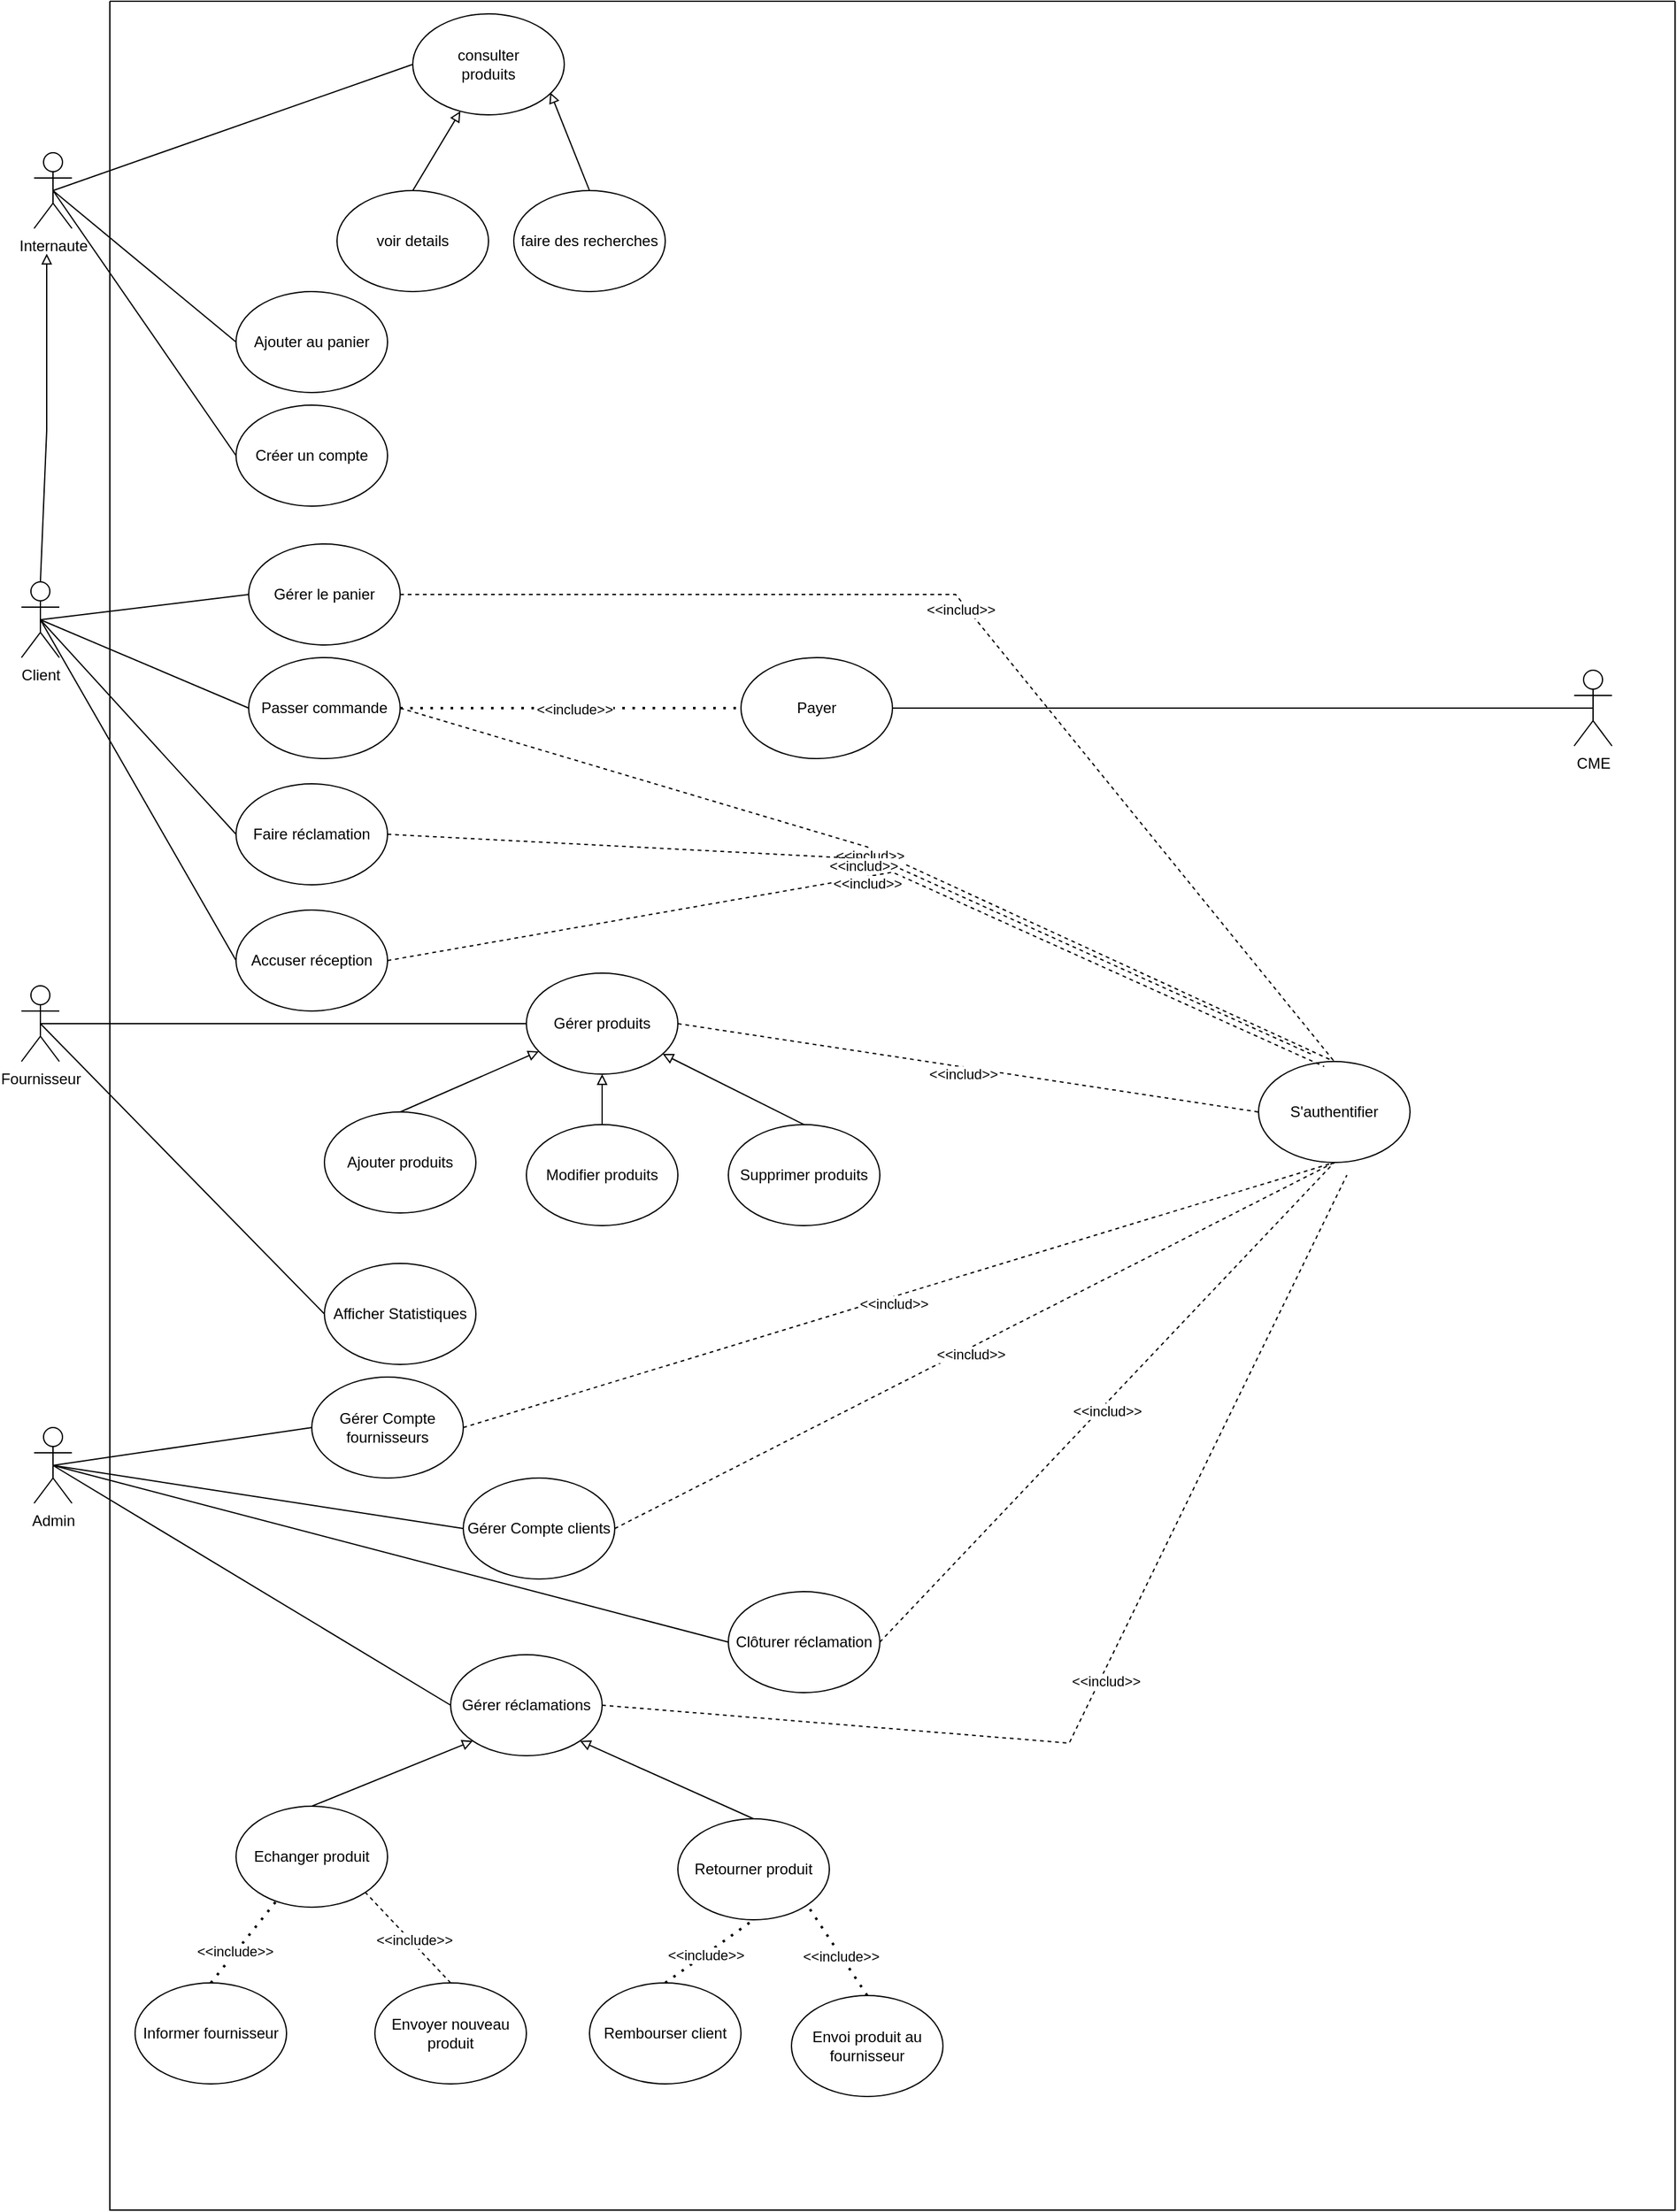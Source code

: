 <mxfile version="22.1.4" type="github">
  <diagram name="Page-1" id="oSkI7o74Egwjm346aygg">
    <mxGraphModel dx="2773" dy="1490" grid="1" gridSize="10" guides="1" tooltips="1" connect="1" arrows="1" fold="1" page="1" pageScale="1" pageWidth="827" pageHeight="1169" math="0" shadow="0">
      <root>
        <mxCell id="0" />
        <mxCell id="1" parent="0" />
        <mxCell id="W1fOU64A9pmHf4k5eXuj-1" value="Internaute" style="shape=umlActor;verticalLabelPosition=bottom;verticalAlign=top;html=1;outlineConnect=0;" vertex="1" parent="1">
          <mxGeometry x="130" y="300" width="30" height="60" as="geometry" />
        </mxCell>
        <mxCell id="W1fOU64A9pmHf4k5eXuj-2" value="consulter&lt;br&gt;produits" style="ellipse;whiteSpace=wrap;html=1;" vertex="1" parent="1">
          <mxGeometry x="430" y="190" width="120" height="80" as="geometry" />
        </mxCell>
        <mxCell id="W1fOU64A9pmHf4k5eXuj-3" value="voir details" style="ellipse;whiteSpace=wrap;html=1;" vertex="1" parent="1">
          <mxGeometry x="370" y="330" width="120" height="80" as="geometry" />
        </mxCell>
        <mxCell id="W1fOU64A9pmHf4k5eXuj-4" value="faire des recherches" style="ellipse;whiteSpace=wrap;html=1;" vertex="1" parent="1">
          <mxGeometry x="510" y="330" width="120" height="80" as="geometry" />
        </mxCell>
        <mxCell id="W1fOU64A9pmHf4k5eXuj-7" value="Client" style="shape=umlActor;verticalLabelPosition=bottom;verticalAlign=top;html=1;outlineConnect=0;" vertex="1" parent="1">
          <mxGeometry x="120" y="640" width="30" height="60" as="geometry" />
        </mxCell>
        <mxCell id="W1fOU64A9pmHf4k5eXuj-8" value="Ajouter au panier" style="ellipse;whiteSpace=wrap;html=1;" vertex="1" parent="1">
          <mxGeometry x="290" y="410" width="120" height="80" as="geometry" />
        </mxCell>
        <mxCell id="W1fOU64A9pmHf4k5eXuj-10" value="" style="endArrow=none;html=1;rounded=0;exitX=0.5;exitY=0.5;exitDx=0;exitDy=0;exitPerimeter=0;entryX=0;entryY=0.5;entryDx=0;entryDy=0;" edge="1" parent="1" source="W1fOU64A9pmHf4k5eXuj-1" target="W1fOU64A9pmHf4k5eXuj-2">
          <mxGeometry width="50" height="50" relative="1" as="geometry">
            <mxPoint x="420" y="430" as="sourcePoint" />
            <mxPoint x="470" y="380" as="targetPoint" />
          </mxGeometry>
        </mxCell>
        <mxCell id="W1fOU64A9pmHf4k5eXuj-11" value="" style="endArrow=none;html=1;rounded=0;exitX=0.5;exitY=0.5;exitDx=0;exitDy=0;exitPerimeter=0;entryX=0;entryY=0.5;entryDx=0;entryDy=0;" edge="1" parent="1" source="W1fOU64A9pmHf4k5eXuj-1" target="W1fOU64A9pmHf4k5eXuj-8">
          <mxGeometry width="50" height="50" relative="1" as="geometry">
            <mxPoint x="420" y="500" as="sourcePoint" />
            <mxPoint x="470" y="450" as="targetPoint" />
          </mxGeometry>
        </mxCell>
        <mxCell id="W1fOU64A9pmHf4k5eXuj-12" value="Créer un compte" style="ellipse;whiteSpace=wrap;html=1;" vertex="1" parent="1">
          <mxGeometry x="290" y="500" width="120" height="80" as="geometry" />
        </mxCell>
        <mxCell id="W1fOU64A9pmHf4k5eXuj-14" value="" style="endArrow=none;html=1;rounded=0;entryX=0.5;entryY=0.5;entryDx=0;entryDy=0;entryPerimeter=0;exitX=0;exitY=0.5;exitDx=0;exitDy=0;" edge="1" parent="1" source="W1fOU64A9pmHf4k5eXuj-12" target="W1fOU64A9pmHf4k5eXuj-1">
          <mxGeometry width="50" height="50" relative="1" as="geometry">
            <mxPoint x="420" y="430" as="sourcePoint" />
            <mxPoint x="470" y="380" as="targetPoint" />
          </mxGeometry>
        </mxCell>
        <mxCell id="W1fOU64A9pmHf4k5eXuj-16" value="Gérer le panier" style="ellipse;whiteSpace=wrap;html=1;" vertex="1" parent="1">
          <mxGeometry x="300" y="610" width="120" height="80" as="geometry" />
        </mxCell>
        <mxCell id="W1fOU64A9pmHf4k5eXuj-18" value="Passer commande" style="ellipse;whiteSpace=wrap;html=1;" vertex="1" parent="1">
          <mxGeometry x="300" y="700" width="120" height="80" as="geometry" />
        </mxCell>
        <mxCell id="W1fOU64A9pmHf4k5eXuj-19" value="Payer" style="ellipse;whiteSpace=wrap;html=1;" vertex="1" parent="1">
          <mxGeometry x="690" y="700" width="120" height="80" as="geometry" />
        </mxCell>
        <mxCell id="W1fOU64A9pmHf4k5eXuj-20" value="CME" style="shape=umlActor;verticalLabelPosition=bottom;verticalAlign=top;html=1;outlineConnect=0;" vertex="1" parent="1">
          <mxGeometry x="1350" y="710" width="30" height="60" as="geometry" />
        </mxCell>
        <mxCell id="W1fOU64A9pmHf4k5eXuj-21" value="" style="endArrow=none;dashed=1;html=1;dashPattern=1 3;strokeWidth=2;rounded=0;exitX=1;exitY=0.5;exitDx=0;exitDy=0;entryX=0;entryY=0.5;entryDx=0;entryDy=0;" edge="1" parent="1" source="W1fOU64A9pmHf4k5eXuj-18" target="W1fOU64A9pmHf4k5eXuj-19">
          <mxGeometry width="50" height="50" relative="1" as="geometry">
            <mxPoint x="440" y="690" as="sourcePoint" />
            <mxPoint x="490" y="640" as="targetPoint" />
          </mxGeometry>
        </mxCell>
        <mxCell id="W1fOU64A9pmHf4k5eXuj-22" value="&amp;lt;&amp;lt;include&amp;gt;&amp;gt;" style="edgeLabel;html=1;align=center;verticalAlign=middle;resizable=0;points=[];" vertex="1" connectable="0" parent="W1fOU64A9pmHf4k5eXuj-21">
          <mxGeometry x="0.02" y="-1" relative="1" as="geometry">
            <mxPoint as="offset" />
          </mxGeometry>
        </mxCell>
        <mxCell id="W1fOU64A9pmHf4k5eXuj-23" value="" style="endArrow=none;html=1;rounded=0;exitX=1;exitY=0.5;exitDx=0;exitDy=0;entryX=0.5;entryY=0.5;entryDx=0;entryDy=0;entryPerimeter=0;" edge="1" parent="1" source="W1fOU64A9pmHf4k5eXuj-19" target="W1fOU64A9pmHf4k5eXuj-20">
          <mxGeometry width="50" height="50" relative="1" as="geometry">
            <mxPoint x="440" y="690" as="sourcePoint" />
            <mxPoint x="490" y="640" as="targetPoint" />
          </mxGeometry>
        </mxCell>
        <mxCell id="W1fOU64A9pmHf4k5eXuj-24" value="" style="endArrow=block;html=1;rounded=0;exitX=0.5;exitY=0;exitDx=0;exitDy=0;endFill=0;exitPerimeter=0;" edge="1" parent="1" source="W1fOU64A9pmHf4k5eXuj-7">
          <mxGeometry width="50" height="50" relative="1" as="geometry">
            <mxPoint x="140" y="560" as="sourcePoint" />
            <mxPoint x="140" y="380" as="targetPoint" />
            <Array as="points">
              <mxPoint x="140" y="520" />
            </Array>
          </mxGeometry>
        </mxCell>
        <mxCell id="W1fOU64A9pmHf4k5eXuj-25" value="Faire réclamation" style="ellipse;whiteSpace=wrap;html=1;" vertex="1" parent="1">
          <mxGeometry x="290" y="800" width="120" height="80" as="geometry" />
        </mxCell>
        <mxCell id="W1fOU64A9pmHf4k5eXuj-26" value="Fournisseur" style="shape=umlActor;verticalLabelPosition=bottom;verticalAlign=top;html=1;outlineConnect=0;" vertex="1" parent="1">
          <mxGeometry x="120" y="960" width="30" height="60" as="geometry" />
        </mxCell>
        <mxCell id="W1fOU64A9pmHf4k5eXuj-27" value="Gérer produits" style="ellipse;whiteSpace=wrap;html=1;" vertex="1" parent="1">
          <mxGeometry x="520" y="950" width="120" height="80" as="geometry" />
        </mxCell>
        <mxCell id="W1fOU64A9pmHf4k5eXuj-28" value="Ajouter produits" style="ellipse;whiteSpace=wrap;html=1;" vertex="1" parent="1">
          <mxGeometry x="360" y="1060" width="120" height="80" as="geometry" />
        </mxCell>
        <mxCell id="W1fOU64A9pmHf4k5eXuj-29" value="Modifier produits" style="ellipse;whiteSpace=wrap;html=1;" vertex="1" parent="1">
          <mxGeometry x="520" y="1070" width="120" height="80" as="geometry" />
        </mxCell>
        <mxCell id="W1fOU64A9pmHf4k5eXuj-30" value="Supprimer produits" style="ellipse;whiteSpace=wrap;html=1;" vertex="1" parent="1">
          <mxGeometry x="680" y="1070" width="120" height="80" as="geometry" />
        </mxCell>
        <mxCell id="W1fOU64A9pmHf4k5eXuj-31" value="" style="endArrow=block;html=1;rounded=0;exitX=0.5;exitY=0;exitDx=0;exitDy=0;endFill=0;" edge="1" parent="1" source="W1fOU64A9pmHf4k5eXuj-28" target="W1fOU64A9pmHf4k5eXuj-27">
          <mxGeometry width="50" height="50" relative="1" as="geometry">
            <mxPoint x="560" y="990" as="sourcePoint" />
            <mxPoint x="610" y="940" as="targetPoint" />
          </mxGeometry>
        </mxCell>
        <mxCell id="W1fOU64A9pmHf4k5eXuj-32" value="" style="endArrow=block;html=1;rounded=0;exitX=0.5;exitY=0;exitDx=0;exitDy=0;entryX=0.5;entryY=1;entryDx=0;entryDy=0;endFill=0;" edge="1" parent="1" source="W1fOU64A9pmHf4k5eXuj-29" target="W1fOU64A9pmHf4k5eXuj-27">
          <mxGeometry width="50" height="50" relative="1" as="geometry">
            <mxPoint x="560" y="990" as="sourcePoint" />
            <mxPoint x="610" y="940" as="targetPoint" />
          </mxGeometry>
        </mxCell>
        <mxCell id="W1fOU64A9pmHf4k5eXuj-33" value="" style="endArrow=block;html=1;rounded=0;exitX=0.5;exitY=0;exitDx=0;exitDy=0;endFill=0;" edge="1" parent="1" source="W1fOU64A9pmHf4k5eXuj-30" target="W1fOU64A9pmHf4k5eXuj-27">
          <mxGeometry width="50" height="50" relative="1" as="geometry">
            <mxPoint x="720" y="1060" as="sourcePoint" />
            <mxPoint x="610" y="940" as="targetPoint" />
          </mxGeometry>
        </mxCell>
        <mxCell id="W1fOU64A9pmHf4k5eXuj-34" value="" style="endArrow=none;html=1;rounded=0;exitX=0.5;exitY=0.5;exitDx=0;exitDy=0;exitPerimeter=0;entryX=0;entryY=0.5;entryDx=0;entryDy=0;" edge="1" parent="1" source="W1fOU64A9pmHf4k5eXuj-7" target="W1fOU64A9pmHf4k5eXuj-16">
          <mxGeometry width="50" height="50" relative="1" as="geometry">
            <mxPoint x="440" y="690" as="sourcePoint" />
            <mxPoint x="490" y="640" as="targetPoint" />
          </mxGeometry>
        </mxCell>
        <mxCell id="W1fOU64A9pmHf4k5eXuj-35" value="" style="endArrow=none;html=1;rounded=0;entryX=0;entryY=0.5;entryDx=0;entryDy=0;exitX=0.5;exitY=0.5;exitDx=0;exitDy=0;exitPerimeter=0;" edge="1" parent="1" source="W1fOU64A9pmHf4k5eXuj-7" target="W1fOU64A9pmHf4k5eXuj-18">
          <mxGeometry width="50" height="50" relative="1" as="geometry">
            <mxPoint x="140" y="670" as="sourcePoint" />
            <mxPoint x="490" y="640" as="targetPoint" />
          </mxGeometry>
        </mxCell>
        <mxCell id="W1fOU64A9pmHf4k5eXuj-36" value="" style="endArrow=none;html=1;rounded=0;entryX=0;entryY=0.5;entryDx=0;entryDy=0;exitX=0.5;exitY=0.5;exitDx=0;exitDy=0;exitPerimeter=0;" edge="1" parent="1" source="W1fOU64A9pmHf4k5eXuj-7" target="W1fOU64A9pmHf4k5eXuj-25">
          <mxGeometry width="50" height="50" relative="1" as="geometry">
            <mxPoint x="440" y="830" as="sourcePoint" />
            <mxPoint x="490" y="780" as="targetPoint" />
          </mxGeometry>
        </mxCell>
        <mxCell id="W1fOU64A9pmHf4k5eXuj-37" value="" style="endArrow=none;html=1;rounded=0;exitX=0.5;exitY=0.5;exitDx=0;exitDy=0;exitPerimeter=0;entryX=0;entryY=0.5;entryDx=0;entryDy=0;" edge="1" parent="1" source="W1fOU64A9pmHf4k5eXuj-26" target="W1fOU64A9pmHf4k5eXuj-27">
          <mxGeometry width="50" height="50" relative="1" as="geometry">
            <mxPoint x="430" y="1150" as="sourcePoint" />
            <mxPoint x="480" y="1100" as="targetPoint" />
          </mxGeometry>
        </mxCell>
        <mxCell id="W1fOU64A9pmHf4k5eXuj-38" value="" style="endArrow=block;html=1;rounded=0;entryX=0.908;entryY=0.779;entryDx=0;entryDy=0;entryPerimeter=0;exitX=0.5;exitY=0;exitDx=0;exitDy=0;endFill=0;" edge="1" parent="1" source="W1fOU64A9pmHf4k5eXuj-4" target="W1fOU64A9pmHf4k5eXuj-2">
          <mxGeometry width="50" height="50" relative="1" as="geometry">
            <mxPoint x="440" y="410" as="sourcePoint" />
            <mxPoint x="490" y="360" as="targetPoint" />
          </mxGeometry>
        </mxCell>
        <mxCell id="W1fOU64A9pmHf4k5eXuj-41" value="" style="endArrow=block;html=1;rounded=0;exitX=0.5;exitY=0;exitDx=0;exitDy=0;endFill=0;" edge="1" parent="1" source="W1fOU64A9pmHf4k5eXuj-3" target="W1fOU64A9pmHf4k5eXuj-2">
          <mxGeometry width="50" height="50" relative="1" as="geometry">
            <mxPoint x="440" y="410" as="sourcePoint" />
            <mxPoint x="490" y="360" as="targetPoint" />
          </mxGeometry>
        </mxCell>
        <mxCell id="W1fOU64A9pmHf4k5eXuj-42" value="Afficher Statistiques" style="ellipse;whiteSpace=wrap;html=1;" vertex="1" parent="1">
          <mxGeometry x="360" y="1180" width="120" height="80" as="geometry" />
        </mxCell>
        <mxCell id="W1fOU64A9pmHf4k5eXuj-43" value="" style="endArrow=none;html=1;rounded=0;exitX=0.5;exitY=0.5;exitDx=0;exitDy=0;exitPerimeter=0;entryX=0;entryY=0.5;entryDx=0;entryDy=0;" edge="1" parent="1" source="W1fOU64A9pmHf4k5eXuj-26" target="W1fOU64A9pmHf4k5eXuj-42">
          <mxGeometry width="50" height="50" relative="1" as="geometry">
            <mxPoint x="430" y="1080" as="sourcePoint" />
            <mxPoint x="480" y="1030" as="targetPoint" />
          </mxGeometry>
        </mxCell>
        <mxCell id="W1fOU64A9pmHf4k5eXuj-46" value="Admin" style="shape=umlActor;verticalLabelPosition=bottom;verticalAlign=top;html=1;outlineConnect=0;" vertex="1" parent="1">
          <mxGeometry x="130" y="1310" width="30" height="60" as="geometry" />
        </mxCell>
        <mxCell id="W1fOU64A9pmHf4k5eXuj-47" value="Gérer Compte fournisseurs" style="ellipse;whiteSpace=wrap;html=1;" vertex="1" parent="1">
          <mxGeometry x="350" y="1270" width="120" height="80" as="geometry" />
        </mxCell>
        <mxCell id="W1fOU64A9pmHf4k5eXuj-48" value="Gérer Compte clients" style="ellipse;whiteSpace=wrap;html=1;" vertex="1" parent="1">
          <mxGeometry x="470" y="1350" width="120" height="80" as="geometry" />
        </mxCell>
        <mxCell id="W1fOU64A9pmHf4k5eXuj-49" value="" style="endArrow=none;html=1;rounded=0;entryX=0;entryY=0.5;entryDx=0;entryDy=0;exitX=0.5;exitY=0.5;exitDx=0;exitDy=0;exitPerimeter=0;" edge="1" parent="1" source="W1fOU64A9pmHf4k5eXuj-46" target="W1fOU64A9pmHf4k5eXuj-47">
          <mxGeometry width="50" height="50" relative="1" as="geometry">
            <mxPoint x="440" y="1330" as="sourcePoint" />
            <mxPoint x="490" y="1280" as="targetPoint" />
          </mxGeometry>
        </mxCell>
        <mxCell id="W1fOU64A9pmHf4k5eXuj-50" value="" style="endArrow=none;html=1;rounded=0;exitX=0.5;exitY=0.5;exitDx=0;exitDy=0;exitPerimeter=0;entryX=0;entryY=0.5;entryDx=0;entryDy=0;" edge="1" parent="1" source="W1fOU64A9pmHf4k5eXuj-46" target="W1fOU64A9pmHf4k5eXuj-48">
          <mxGeometry width="50" height="50" relative="1" as="geometry">
            <mxPoint x="440" y="1330" as="sourcePoint" />
            <mxPoint x="490" y="1280" as="targetPoint" />
          </mxGeometry>
        </mxCell>
        <mxCell id="W1fOU64A9pmHf4k5eXuj-51" value="Gérer réclamations" style="ellipse;whiteSpace=wrap;html=1;" vertex="1" parent="1">
          <mxGeometry x="460" y="1490" width="120" height="80" as="geometry" />
        </mxCell>
        <mxCell id="W1fOU64A9pmHf4k5eXuj-52" value="Echanger produit" style="ellipse;whiteSpace=wrap;html=1;" vertex="1" parent="1">
          <mxGeometry x="290" y="1610" width="120" height="80" as="geometry" />
        </mxCell>
        <mxCell id="W1fOU64A9pmHf4k5eXuj-53" value="Retourner produit" style="ellipse;whiteSpace=wrap;html=1;" vertex="1" parent="1">
          <mxGeometry x="640" y="1620" width="120" height="80" as="geometry" />
        </mxCell>
        <mxCell id="W1fOU64A9pmHf4k5eXuj-54" value="" style="endArrow=block;html=1;rounded=0;exitX=0.5;exitY=0;exitDx=0;exitDy=0;entryX=0;entryY=1;entryDx=0;entryDy=0;endFill=0;" edge="1" parent="1" source="W1fOU64A9pmHf4k5eXuj-52" target="W1fOU64A9pmHf4k5eXuj-51">
          <mxGeometry width="50" height="50" relative="1" as="geometry">
            <mxPoint x="440" y="1610" as="sourcePoint" />
            <mxPoint x="490" y="1560" as="targetPoint" />
          </mxGeometry>
        </mxCell>
        <mxCell id="W1fOU64A9pmHf4k5eXuj-55" value="" style="endArrow=block;html=1;rounded=0;exitX=0.5;exitY=0;exitDx=0;exitDy=0;entryX=1;entryY=1;entryDx=0;entryDy=0;endFill=0;" edge="1" parent="1" source="W1fOU64A9pmHf4k5eXuj-53" target="W1fOU64A9pmHf4k5eXuj-51">
          <mxGeometry width="50" height="50" relative="1" as="geometry">
            <mxPoint x="440" y="1610" as="sourcePoint" />
            <mxPoint x="490" y="1560" as="targetPoint" />
          </mxGeometry>
        </mxCell>
        <mxCell id="W1fOU64A9pmHf4k5eXuj-56" value="Informer fournisseur" style="ellipse;whiteSpace=wrap;html=1;" vertex="1" parent="1">
          <mxGeometry x="210" y="1750" width="120" height="80" as="geometry" />
        </mxCell>
        <mxCell id="W1fOU64A9pmHf4k5eXuj-57" value="Envoyer nouveau produit" style="ellipse;whiteSpace=wrap;html=1;" vertex="1" parent="1">
          <mxGeometry x="400" y="1750" width="120" height="80" as="geometry" />
        </mxCell>
        <mxCell id="W1fOU64A9pmHf4k5eXuj-58" value="" style="endArrow=none;html=1;rounded=0;entryX=1;entryY=1;entryDx=0;entryDy=0;exitX=0.5;exitY=0;exitDx=0;exitDy=0;dashed=1;" edge="1" parent="1" source="W1fOU64A9pmHf4k5eXuj-57" target="W1fOU64A9pmHf4k5eXuj-52">
          <mxGeometry width="50" height="50" relative="1" as="geometry">
            <mxPoint x="440" y="1820" as="sourcePoint" />
            <mxPoint x="490" y="1770" as="targetPoint" />
          </mxGeometry>
        </mxCell>
        <mxCell id="W1fOU64A9pmHf4k5eXuj-59" value="&amp;lt;&amp;lt;include&amp;gt;&amp;gt;" style="edgeLabel;html=1;align=center;verticalAlign=middle;resizable=0;points=[];" vertex="1" connectable="0" parent="W1fOU64A9pmHf4k5eXuj-58">
          <mxGeometry x="-0.096" y="-2" relative="1" as="geometry">
            <mxPoint as="offset" />
          </mxGeometry>
        </mxCell>
        <mxCell id="W1fOU64A9pmHf4k5eXuj-60" value="" style="endArrow=none;dashed=1;html=1;dashPattern=1 3;strokeWidth=2;rounded=0;exitX=0.5;exitY=0;exitDx=0;exitDy=0;" edge="1" parent="1" source="W1fOU64A9pmHf4k5eXuj-56" target="W1fOU64A9pmHf4k5eXuj-52">
          <mxGeometry width="50" height="50" relative="1" as="geometry">
            <mxPoint x="370" y="1790" as="sourcePoint" />
            <mxPoint x="490" y="1770" as="targetPoint" />
          </mxGeometry>
        </mxCell>
        <mxCell id="W1fOU64A9pmHf4k5eXuj-61" value="&amp;lt;&amp;lt;include&amp;gt;&amp;gt;" style="edgeLabel;html=1;align=center;verticalAlign=middle;resizable=0;points=[];" vertex="1" connectable="0" parent="W1fOU64A9pmHf4k5eXuj-60">
          <mxGeometry x="-0.222" y="1" relative="1" as="geometry">
            <mxPoint as="offset" />
          </mxGeometry>
        </mxCell>
        <mxCell id="W1fOU64A9pmHf4k5eXuj-62" value="Rembourser client" style="ellipse;whiteSpace=wrap;html=1;" vertex="1" parent="1">
          <mxGeometry x="570" y="1750" width="120" height="80" as="geometry" />
        </mxCell>
        <mxCell id="W1fOU64A9pmHf4k5eXuj-63" value="Envoi produit au fournisseur" style="ellipse;whiteSpace=wrap;html=1;" vertex="1" parent="1">
          <mxGeometry x="730" y="1760" width="120" height="80" as="geometry" />
        </mxCell>
        <mxCell id="W1fOU64A9pmHf4k5eXuj-64" value="" style="endArrow=none;dashed=1;html=1;dashPattern=1 3;strokeWidth=2;rounded=0;entryX=0.5;entryY=1;entryDx=0;entryDy=0;exitX=0.5;exitY=0;exitDx=0;exitDy=0;" edge="1" parent="1" source="W1fOU64A9pmHf4k5eXuj-62" target="W1fOU64A9pmHf4k5eXuj-53">
          <mxGeometry width="50" height="50" relative="1" as="geometry">
            <mxPoint x="440" y="1750" as="sourcePoint" />
            <mxPoint x="490" y="1700" as="targetPoint" />
          </mxGeometry>
        </mxCell>
        <mxCell id="W1fOU64A9pmHf4k5eXuj-65" value="&amp;lt;&amp;lt;include&amp;gt;&amp;gt;" style="edgeLabel;html=1;align=center;verticalAlign=middle;resizable=0;points=[];" vertex="1" connectable="0" parent="W1fOU64A9pmHf4k5eXuj-64">
          <mxGeometry x="-0.1" relative="1" as="geometry">
            <mxPoint as="offset" />
          </mxGeometry>
        </mxCell>
        <mxCell id="W1fOU64A9pmHf4k5eXuj-66" value="" style="endArrow=none;dashed=1;html=1;dashPattern=1 3;strokeWidth=2;rounded=0;entryX=1;entryY=1;entryDx=0;entryDy=0;exitX=0.5;exitY=0;exitDx=0;exitDy=0;" edge="1" parent="1" source="W1fOU64A9pmHf4k5eXuj-63" target="W1fOU64A9pmHf4k5eXuj-53">
          <mxGeometry width="50" height="50" relative="1" as="geometry">
            <mxPoint x="440" y="1750" as="sourcePoint" />
            <mxPoint x="490" y="1700" as="targetPoint" />
          </mxGeometry>
        </mxCell>
        <mxCell id="W1fOU64A9pmHf4k5eXuj-67" value="&amp;lt;&amp;lt;include&amp;gt;&amp;gt;" style="edgeLabel;html=1;align=center;verticalAlign=middle;resizable=0;points=[];" vertex="1" connectable="0" parent="W1fOU64A9pmHf4k5eXuj-66">
          <mxGeometry x="-0.117" relative="1" as="geometry">
            <mxPoint as="offset" />
          </mxGeometry>
        </mxCell>
        <mxCell id="W1fOU64A9pmHf4k5eXuj-68" value="" style="endArrow=none;html=1;rounded=0;exitX=0.5;exitY=0.5;exitDx=0;exitDy=0;exitPerimeter=0;entryX=0;entryY=0.5;entryDx=0;entryDy=0;" edge="1" parent="1" source="W1fOU64A9pmHf4k5eXuj-46" target="W1fOU64A9pmHf4k5eXuj-51">
          <mxGeometry width="50" height="50" relative="1" as="geometry">
            <mxPoint x="440" y="1470" as="sourcePoint" />
            <mxPoint x="490" y="1420" as="targetPoint" />
          </mxGeometry>
        </mxCell>
        <mxCell id="W1fOU64A9pmHf4k5eXuj-69" value="Clôturer réclamation" style="ellipse;whiteSpace=wrap;html=1;" vertex="1" parent="1">
          <mxGeometry x="680" y="1440" width="120" height="80" as="geometry" />
        </mxCell>
        <mxCell id="W1fOU64A9pmHf4k5eXuj-70" value="Accuser réception" style="ellipse;whiteSpace=wrap;html=1;" vertex="1" parent="1">
          <mxGeometry x="290" y="900" width="120" height="80" as="geometry" />
        </mxCell>
        <mxCell id="W1fOU64A9pmHf4k5eXuj-71" value="" style="endArrow=none;html=1;rounded=0;entryX=0.5;entryY=0.5;entryDx=0;entryDy=0;entryPerimeter=0;exitX=0;exitY=0.5;exitDx=0;exitDy=0;" edge="1" parent="1" source="W1fOU64A9pmHf4k5eXuj-70" target="W1fOU64A9pmHf4k5eXuj-7">
          <mxGeometry width="50" height="50" relative="1" as="geometry">
            <mxPoint x="440" y="970" as="sourcePoint" />
            <mxPoint x="490" y="920" as="targetPoint" />
          </mxGeometry>
        </mxCell>
        <mxCell id="W1fOU64A9pmHf4k5eXuj-80" value="" style="endArrow=none;html=1;rounded=0;entryX=0;entryY=0.5;entryDx=0;entryDy=0;exitX=0.5;exitY=0.5;exitDx=0;exitDy=0;exitPerimeter=0;" edge="1" parent="1" source="W1fOU64A9pmHf4k5eXuj-46" target="W1fOU64A9pmHf4k5eXuj-69">
          <mxGeometry width="50" height="50" relative="1" as="geometry">
            <mxPoint x="150" y="1340" as="sourcePoint" />
            <mxPoint x="490" y="1350" as="targetPoint" />
          </mxGeometry>
        </mxCell>
        <mxCell id="W1fOU64A9pmHf4k5eXuj-81" value="S&#39;authentifier" style="ellipse;whiteSpace=wrap;html=1;" vertex="1" parent="1">
          <mxGeometry x="1100" y="1020" width="120" height="80" as="geometry" />
        </mxCell>
        <mxCell id="W1fOU64A9pmHf4k5eXuj-82" value="" style="endArrow=none;html=1;rounded=0;entryX=0.5;entryY=0;entryDx=0;entryDy=0;exitX=1;exitY=0.5;exitDx=0;exitDy=0;dashed=1;" edge="1" parent="1" source="W1fOU64A9pmHf4k5eXuj-16" target="W1fOU64A9pmHf4k5eXuj-81">
          <mxGeometry width="50" height="50" relative="1" as="geometry">
            <mxPoint x="700.0" y="530" as="sourcePoint" />
            <mxPoint x="1350" y="1260" as="targetPoint" />
            <Array as="points">
              <mxPoint x="860" y="650" />
            </Array>
          </mxGeometry>
        </mxCell>
        <mxCell id="W1fOU64A9pmHf4k5eXuj-83" value="&amp;lt;&amp;lt;includ&amp;gt;&amp;gt;" style="edgeLabel;html=1;align=center;verticalAlign=middle;resizable=0;points=[];" vertex="1" connectable="0" parent="W1fOU64A9pmHf4k5eXuj-82">
          <mxGeometry x="-0.016" y="-4" relative="1" as="geometry">
            <mxPoint y="1" as="offset" />
          </mxGeometry>
        </mxCell>
        <mxCell id="W1fOU64A9pmHf4k5eXuj-84" value="" style="endArrow=none;html=1;rounded=0;entryX=0.5;entryY=0;entryDx=0;entryDy=0;exitX=1;exitY=0.5;exitDx=0;exitDy=0;dashed=1;" edge="1" parent="1" source="W1fOU64A9pmHf4k5eXuj-18" target="W1fOU64A9pmHf4k5eXuj-81">
          <mxGeometry width="50" height="50" relative="1" as="geometry">
            <mxPoint x="430" y="660" as="sourcePoint" />
            <mxPoint x="1150" y="1150" as="targetPoint" />
            <Array as="points">
              <mxPoint x="790" y="850" />
            </Array>
          </mxGeometry>
        </mxCell>
        <mxCell id="W1fOU64A9pmHf4k5eXuj-85" value="&amp;lt;&amp;lt;includ&amp;gt;&amp;gt;" style="edgeLabel;html=1;align=center;verticalAlign=middle;resizable=0;points=[];" vertex="1" connectable="0" parent="W1fOU64A9pmHf4k5eXuj-84">
          <mxGeometry x="-0.016" y="-4" relative="1" as="geometry">
            <mxPoint y="1" as="offset" />
          </mxGeometry>
        </mxCell>
        <mxCell id="W1fOU64A9pmHf4k5eXuj-87" value="" style="endArrow=none;html=1;rounded=0;entryX=0.354;entryY=-0.069;entryDx=0;entryDy=0;exitX=1;exitY=0.5;exitDx=0;exitDy=0;dashed=1;entryPerimeter=0;" edge="1" parent="1" source="W1fOU64A9pmHf4k5eXuj-25" target="W1fOU64A9pmHf4k5eXuj-81">
          <mxGeometry width="50" height="50" relative="1" as="geometry">
            <mxPoint x="430" y="750" as="sourcePoint" />
            <mxPoint x="1170" y="1030" as="targetPoint" />
            <Array as="points">
              <mxPoint x="800" y="860" />
            </Array>
          </mxGeometry>
        </mxCell>
        <mxCell id="W1fOU64A9pmHf4k5eXuj-88" value="&amp;lt;&amp;lt;includ&amp;gt;&amp;gt;" style="edgeLabel;html=1;align=center;verticalAlign=middle;resizable=0;points=[];" vertex="1" connectable="0" parent="W1fOU64A9pmHf4k5eXuj-87">
          <mxGeometry x="-0.016" y="-4" relative="1" as="geometry">
            <mxPoint y="1" as="offset" />
          </mxGeometry>
        </mxCell>
        <mxCell id="W1fOU64A9pmHf4k5eXuj-89" value="" style="endArrow=none;html=1;rounded=0;entryX=0.354;entryY=-0.069;entryDx=0;entryDy=0;exitX=1;exitY=0.5;exitDx=0;exitDy=0;dashed=1;entryPerimeter=0;" edge="1" parent="1" source="W1fOU64A9pmHf4k5eXuj-70">
          <mxGeometry width="50" height="50" relative="1" as="geometry">
            <mxPoint x="420" y="850" as="sourcePoint" />
            <mxPoint x="1152" y="1024" as="targetPoint" />
            <Array as="points">
              <mxPoint x="810" y="870" />
            </Array>
          </mxGeometry>
        </mxCell>
        <mxCell id="W1fOU64A9pmHf4k5eXuj-90" value="&amp;lt;&amp;lt;includ&amp;gt;&amp;gt;" style="edgeLabel;html=1;align=center;verticalAlign=middle;resizable=0;points=[];" vertex="1" connectable="0" parent="W1fOU64A9pmHf4k5eXuj-89">
          <mxGeometry x="-0.016" y="-4" relative="1" as="geometry">
            <mxPoint y="1" as="offset" />
          </mxGeometry>
        </mxCell>
        <mxCell id="W1fOU64A9pmHf4k5eXuj-91" value="" style="endArrow=none;html=1;rounded=0;entryX=0;entryY=0.5;entryDx=0;entryDy=0;exitX=1;exitY=0.5;exitDx=0;exitDy=0;dashed=1;" edge="1" parent="1" source="W1fOU64A9pmHf4k5eXuj-27" target="W1fOU64A9pmHf4k5eXuj-81">
          <mxGeometry width="50" height="50" relative="1" as="geometry">
            <mxPoint x="420" y="950" as="sourcePoint" />
            <mxPoint x="1162" y="1034" as="targetPoint" />
            <Array as="points" />
          </mxGeometry>
        </mxCell>
        <mxCell id="W1fOU64A9pmHf4k5eXuj-92" value="&amp;lt;&amp;lt;includ&amp;gt;&amp;gt;" style="edgeLabel;html=1;align=center;verticalAlign=middle;resizable=0;points=[];" vertex="1" connectable="0" parent="W1fOU64A9pmHf4k5eXuj-91">
          <mxGeometry x="-0.016" y="-4" relative="1" as="geometry">
            <mxPoint y="1" as="offset" />
          </mxGeometry>
        </mxCell>
        <mxCell id="W1fOU64A9pmHf4k5eXuj-93" value="" style="endArrow=none;html=1;rounded=0;entryX=0.5;entryY=1;entryDx=0;entryDy=0;exitX=1;exitY=0.5;exitDx=0;exitDy=0;dashed=1;" edge="1" parent="1" source="W1fOU64A9pmHf4k5eXuj-47" target="W1fOU64A9pmHf4k5eXuj-81">
          <mxGeometry width="50" height="50" relative="1" as="geometry">
            <mxPoint x="650" y="1000" as="sourcePoint" />
            <mxPoint x="1110" y="1070" as="targetPoint" />
            <Array as="points" />
          </mxGeometry>
        </mxCell>
        <mxCell id="W1fOU64A9pmHf4k5eXuj-94" value="&amp;lt;&amp;lt;includ&amp;gt;&amp;gt;" style="edgeLabel;html=1;align=center;verticalAlign=middle;resizable=0;points=[];" vertex="1" connectable="0" parent="W1fOU64A9pmHf4k5eXuj-93">
          <mxGeometry x="-0.016" y="-4" relative="1" as="geometry">
            <mxPoint y="1" as="offset" />
          </mxGeometry>
        </mxCell>
        <mxCell id="W1fOU64A9pmHf4k5eXuj-96" value="" style="endArrow=none;html=1;rounded=0;exitX=1;exitY=0.5;exitDx=0;exitDy=0;dashed=1;entryX=0.5;entryY=1;entryDx=0;entryDy=0;" edge="1" parent="1" source="W1fOU64A9pmHf4k5eXuj-48" target="W1fOU64A9pmHf4k5eXuj-81">
          <mxGeometry width="50" height="50" relative="1" as="geometry">
            <mxPoint x="480" y="1320" as="sourcePoint" />
            <mxPoint x="1180" y="1110" as="targetPoint" />
            <Array as="points" />
          </mxGeometry>
        </mxCell>
        <mxCell id="W1fOU64A9pmHf4k5eXuj-97" value="&amp;lt;&amp;lt;includ&amp;gt;&amp;gt;" style="edgeLabel;html=1;align=center;verticalAlign=middle;resizable=0;points=[];" vertex="1" connectable="0" parent="W1fOU64A9pmHf4k5eXuj-96">
          <mxGeometry x="-0.016" y="-4" relative="1" as="geometry">
            <mxPoint y="1" as="offset" />
          </mxGeometry>
        </mxCell>
        <mxCell id="W1fOU64A9pmHf4k5eXuj-98" value="" style="endArrow=none;html=1;rounded=0;exitX=1;exitY=0.5;exitDx=0;exitDy=0;dashed=1;entryX=0.5;entryY=1;entryDx=0;entryDy=0;" edge="1" parent="1" source="W1fOU64A9pmHf4k5eXuj-69" target="W1fOU64A9pmHf4k5eXuj-81">
          <mxGeometry width="50" height="50" relative="1" as="geometry">
            <mxPoint x="600" y="1400" as="sourcePoint" />
            <mxPoint x="1170" y="1110" as="targetPoint" />
            <Array as="points" />
          </mxGeometry>
        </mxCell>
        <mxCell id="W1fOU64A9pmHf4k5eXuj-99" value="&amp;lt;&amp;lt;includ&amp;gt;&amp;gt;" style="edgeLabel;html=1;align=center;verticalAlign=middle;resizable=0;points=[];" vertex="1" connectable="0" parent="W1fOU64A9pmHf4k5eXuj-98">
          <mxGeometry x="-0.016" y="-4" relative="1" as="geometry">
            <mxPoint y="1" as="offset" />
          </mxGeometry>
        </mxCell>
        <mxCell id="W1fOU64A9pmHf4k5eXuj-100" value="" style="endArrow=none;html=1;rounded=0;exitX=1;exitY=0.5;exitDx=0;exitDy=0;dashed=1;entryX=0.5;entryY=1;entryDx=0;entryDy=0;" edge="1" parent="1" source="W1fOU64A9pmHf4k5eXuj-51">
          <mxGeometry width="50" height="50" relative="1" as="geometry">
            <mxPoint x="810" y="1490" as="sourcePoint" />
            <mxPoint x="1170" y="1110" as="targetPoint" />
            <Array as="points">
              <mxPoint x="950" y="1560" />
            </Array>
          </mxGeometry>
        </mxCell>
        <mxCell id="W1fOU64A9pmHf4k5eXuj-101" value="&amp;lt;&amp;lt;includ&amp;gt;&amp;gt;" style="edgeLabel;html=1;align=center;verticalAlign=middle;resizable=0;points=[];" vertex="1" connectable="0" parent="W1fOU64A9pmHf4k5eXuj-100">
          <mxGeometry x="-0.016" y="-4" relative="1" as="geometry">
            <mxPoint y="1" as="offset" />
          </mxGeometry>
        </mxCell>
        <mxCell id="W1fOU64A9pmHf4k5eXuj-103" value="" style="swimlane;startSize=0;" vertex="1" parent="1">
          <mxGeometry x="190" y="180" width="1240" height="1750" as="geometry" />
        </mxCell>
      </root>
    </mxGraphModel>
  </diagram>
</mxfile>
